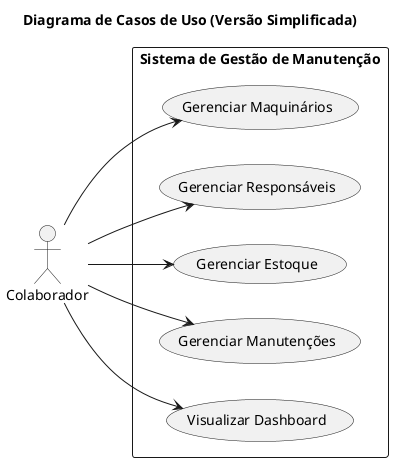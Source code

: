 @startuml Diagrama de Casos de Uso

title Diagrama de Casos de Uso (Versão Simplificada)

left to right direction

actor "Colaborador" as user

rectangle "Sistema de Gestão de Manutenção" {
  usecase "Gerenciar Maquinários" as UC1
  usecase "Gerenciar Responsáveis" as UC2
  usecase "Gerenciar Estoque" as UC3
  usecase "Gerenciar Manutenções" as UC4
  usecase "Visualizar Dashboard" as UC5
}

user --> UC1
user --> UC2
user --> UC3
user --> UC4
user --> UC5

@enduml
